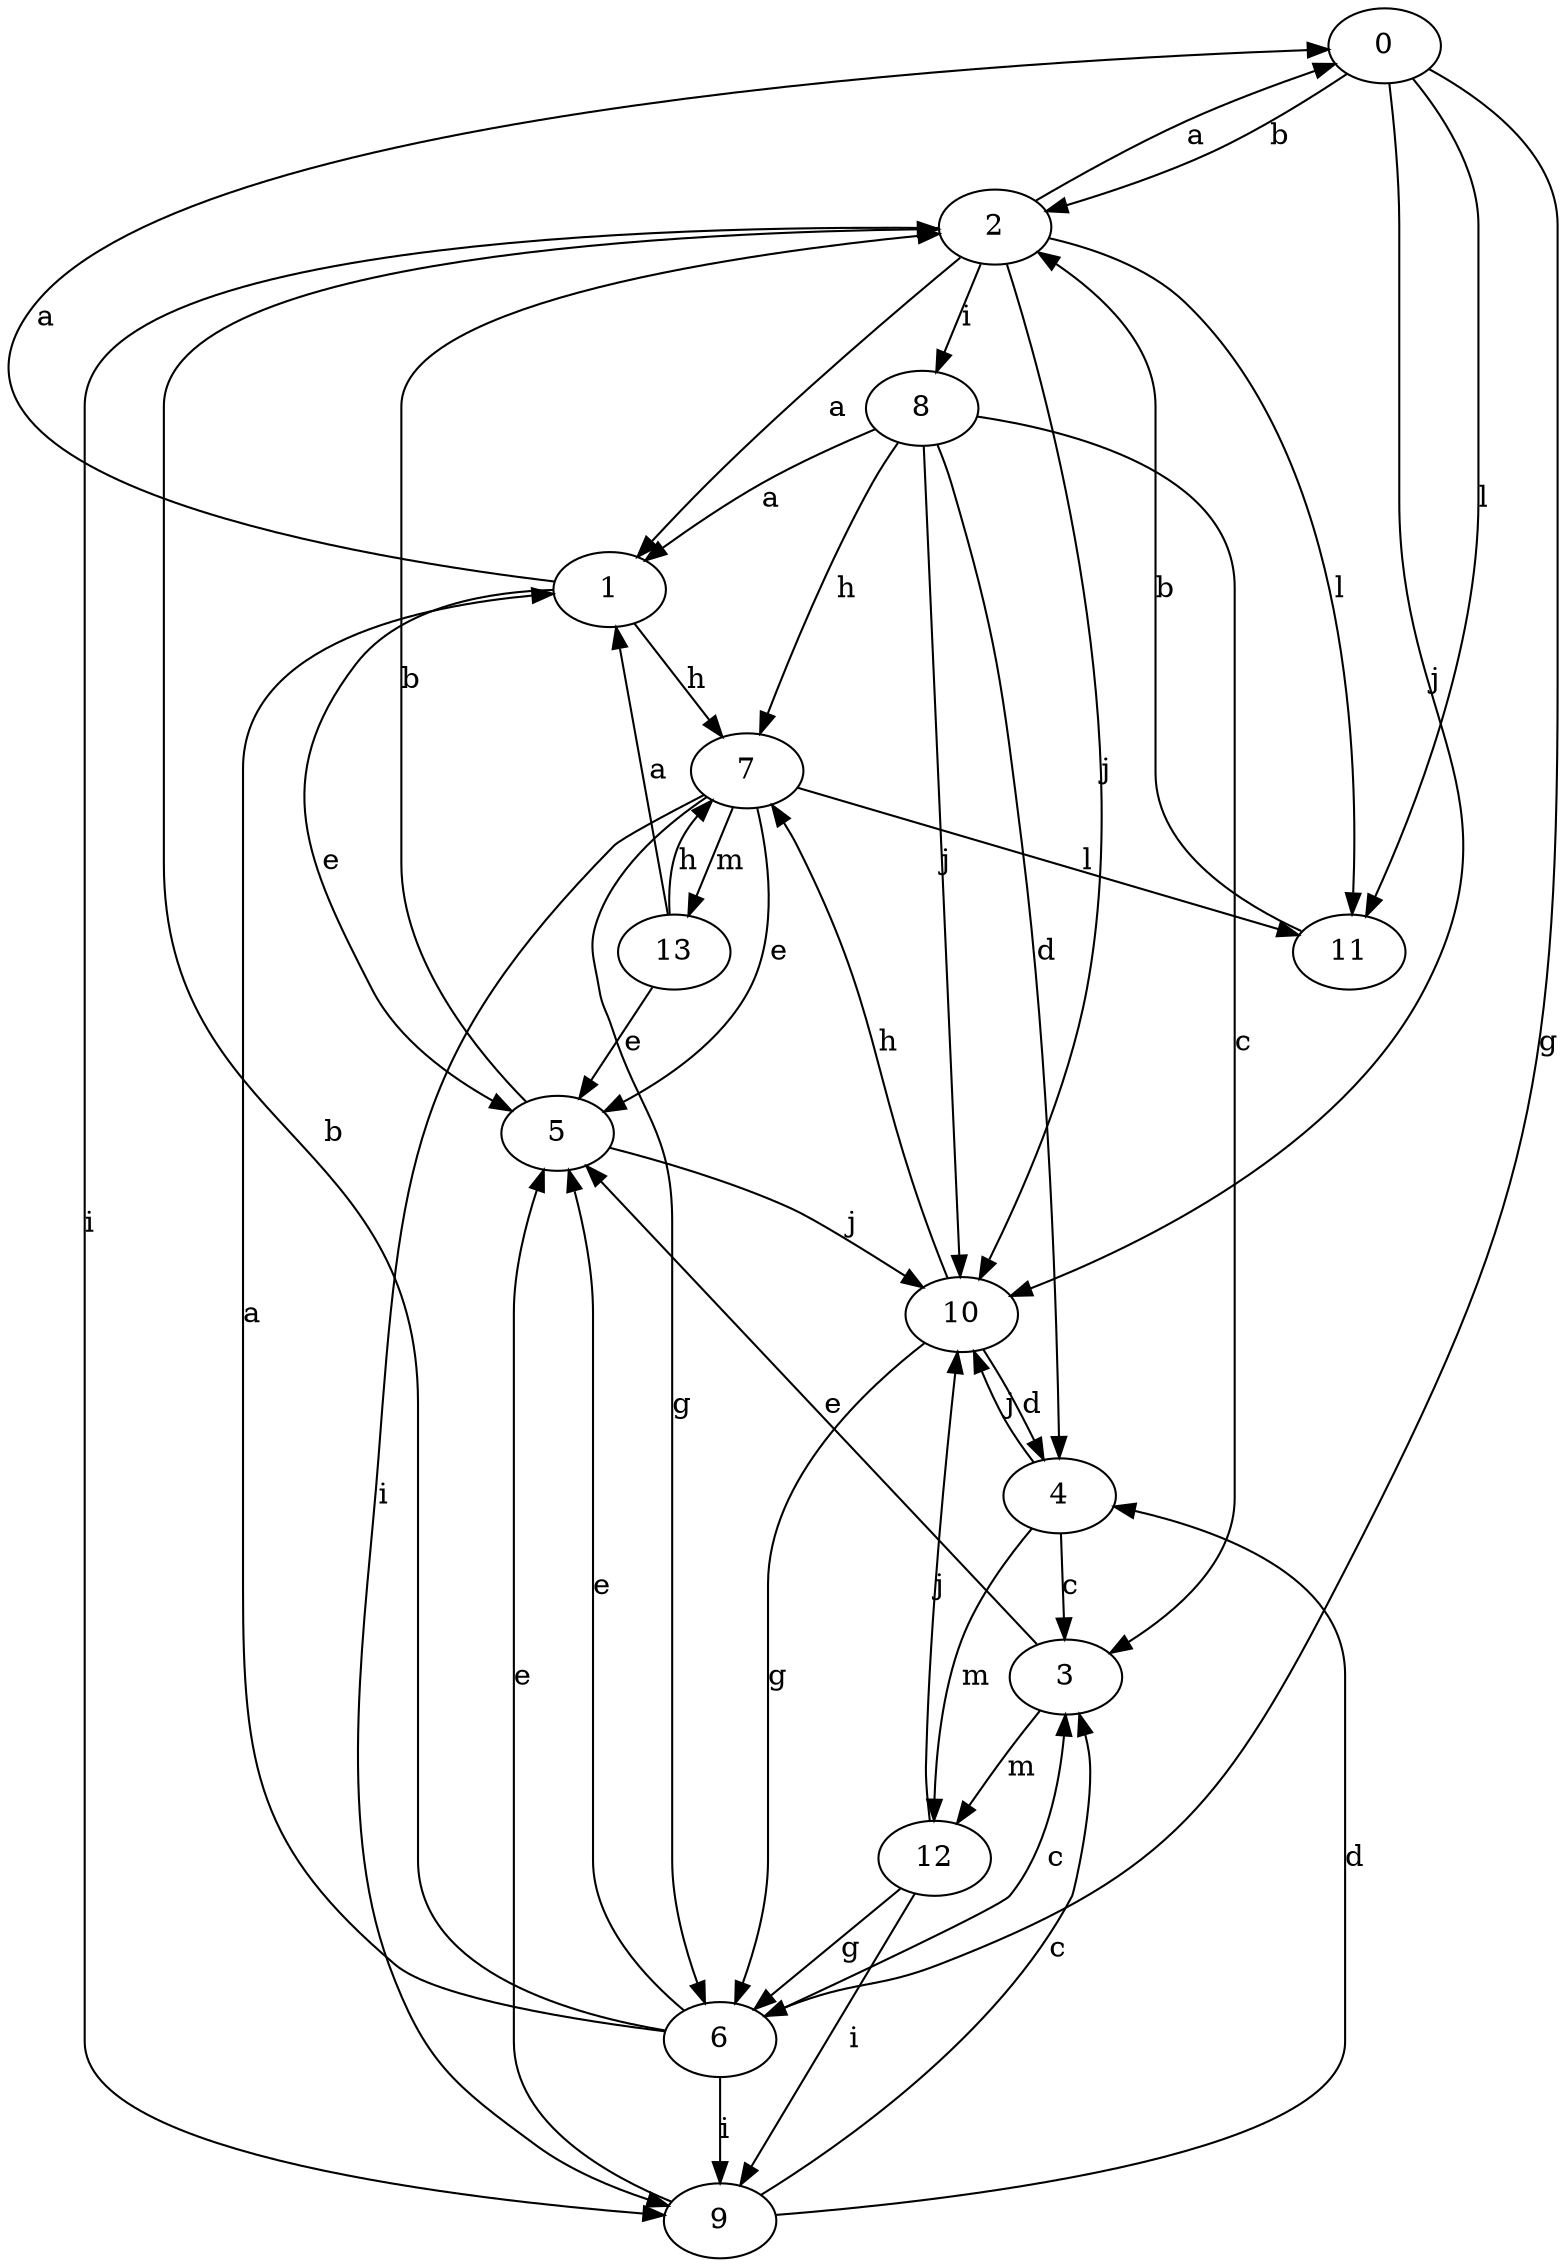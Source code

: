 strict digraph  {
0;
1;
2;
3;
4;
5;
6;
7;
8;
9;
10;
11;
12;
13;
0 -> 2  [label=b];
0 -> 6  [label=g];
0 -> 10  [label=j];
0 -> 11  [label=l];
1 -> 0  [label=a];
1 -> 5  [label=e];
1 -> 7  [label=h];
2 -> 0  [label=a];
2 -> 1  [label=a];
2 -> 8  [label=i];
2 -> 9  [label=i];
2 -> 10  [label=j];
2 -> 11  [label=l];
3 -> 5  [label=e];
3 -> 12  [label=m];
4 -> 3  [label=c];
4 -> 10  [label=j];
4 -> 12  [label=m];
5 -> 2  [label=b];
5 -> 10  [label=j];
6 -> 1  [label=a];
6 -> 2  [label=b];
6 -> 3  [label=c];
6 -> 5  [label=e];
6 -> 9  [label=i];
7 -> 5  [label=e];
7 -> 6  [label=g];
7 -> 9  [label=i];
7 -> 11  [label=l];
7 -> 13  [label=m];
8 -> 1  [label=a];
8 -> 3  [label=c];
8 -> 4  [label=d];
8 -> 7  [label=h];
8 -> 10  [label=j];
9 -> 3  [label=c];
9 -> 4  [label=d];
9 -> 5  [label=e];
10 -> 4  [label=d];
10 -> 6  [label=g];
10 -> 7  [label=h];
11 -> 2  [label=b];
12 -> 6  [label=g];
12 -> 9  [label=i];
12 -> 10  [label=j];
13 -> 1  [label=a];
13 -> 5  [label=e];
13 -> 7  [label=h];
}
